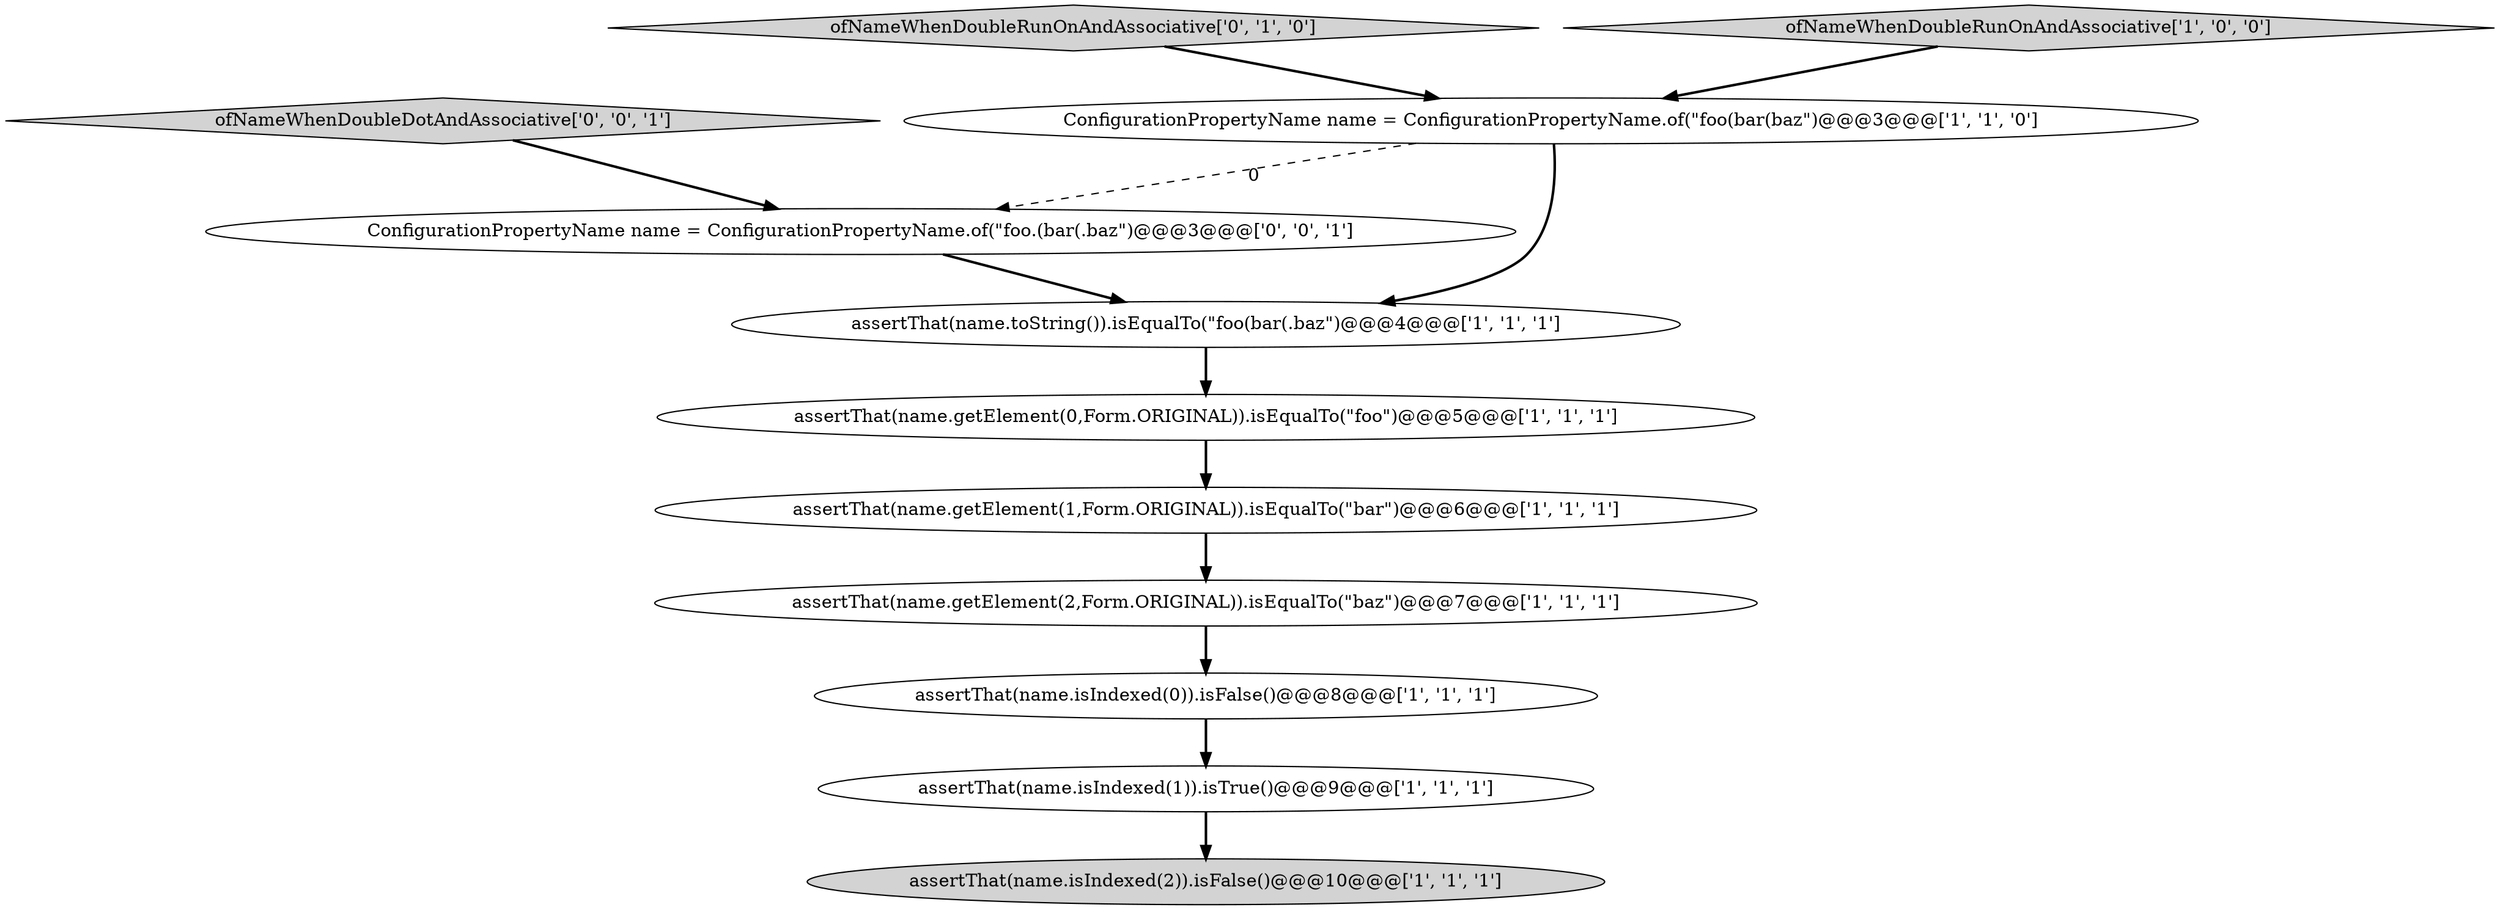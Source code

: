 digraph {
7 [style = filled, label = "assertThat(name.getElement(2,Form.ORIGINAL)).isEqualTo(\"baz\")@@@7@@@['1', '1', '1']", fillcolor = white, shape = ellipse image = "AAA0AAABBB1BBB"];
9 [style = filled, label = "ofNameWhenDoubleRunOnAndAssociative['0', '1', '0']", fillcolor = lightgray, shape = diamond image = "AAA0AAABBB2BBB"];
4 [style = filled, label = "assertThat(name.getElement(1,Form.ORIGINAL)).isEqualTo(\"bar\")@@@6@@@['1', '1', '1']", fillcolor = white, shape = ellipse image = "AAA0AAABBB1BBB"];
5 [style = filled, label = "assertThat(name.isIndexed(1)).isTrue()@@@9@@@['1', '1', '1']", fillcolor = white, shape = ellipse image = "AAA0AAABBB1BBB"];
10 [style = filled, label = "ConfigurationPropertyName name = ConfigurationPropertyName.of(\"foo.(bar(.baz\")@@@3@@@['0', '0', '1']", fillcolor = white, shape = ellipse image = "AAA0AAABBB3BBB"];
11 [style = filled, label = "ofNameWhenDoubleDotAndAssociative['0', '0', '1']", fillcolor = lightgray, shape = diamond image = "AAA0AAABBB3BBB"];
0 [style = filled, label = "ConfigurationPropertyName name = ConfigurationPropertyName.of(\"foo(bar(baz\")@@@3@@@['1', '1', '0']", fillcolor = white, shape = ellipse image = "AAA0AAABBB1BBB"];
8 [style = filled, label = "assertThat(name.isIndexed(0)).isFalse()@@@8@@@['1', '1', '1']", fillcolor = white, shape = ellipse image = "AAA0AAABBB1BBB"];
6 [style = filled, label = "assertThat(name.getElement(0,Form.ORIGINAL)).isEqualTo(\"foo\")@@@5@@@['1', '1', '1']", fillcolor = white, shape = ellipse image = "AAA0AAABBB1BBB"];
1 [style = filled, label = "assertThat(name.toString()).isEqualTo(\"foo(bar(.baz\")@@@4@@@['1', '1', '1']", fillcolor = white, shape = ellipse image = "AAA0AAABBB1BBB"];
2 [style = filled, label = "assertThat(name.isIndexed(2)).isFalse()@@@10@@@['1', '1', '1']", fillcolor = lightgray, shape = ellipse image = "AAA0AAABBB1BBB"];
3 [style = filled, label = "ofNameWhenDoubleRunOnAndAssociative['1', '0', '0']", fillcolor = lightgray, shape = diamond image = "AAA0AAABBB1BBB"];
6->4 [style = bold, label=""];
5->2 [style = bold, label=""];
1->6 [style = bold, label=""];
9->0 [style = bold, label=""];
8->5 [style = bold, label=""];
0->10 [style = dashed, label="0"];
10->1 [style = bold, label=""];
7->8 [style = bold, label=""];
11->10 [style = bold, label=""];
0->1 [style = bold, label=""];
4->7 [style = bold, label=""];
3->0 [style = bold, label=""];
}
